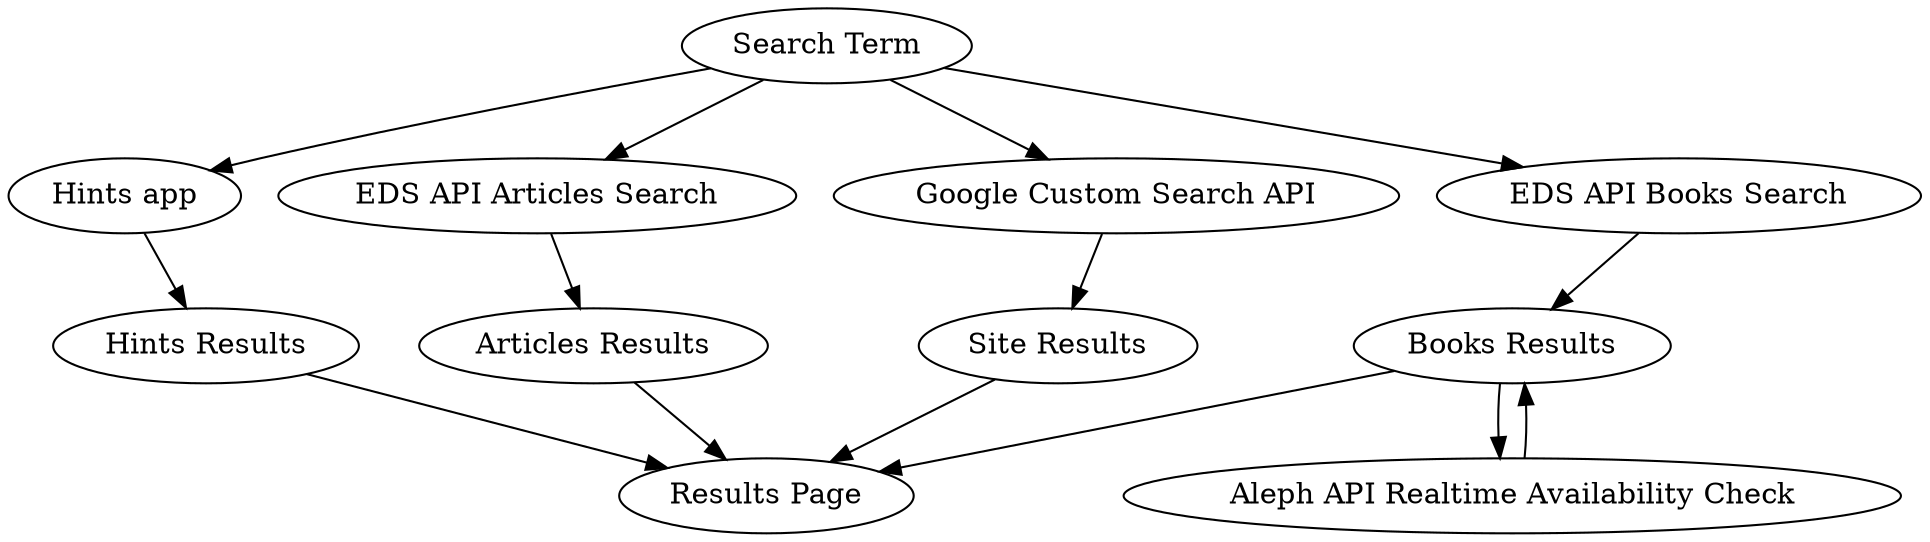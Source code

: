 // dot docs/charts/bento_overview.dot -Tpng > docs/charts/bento_overview.png
// requires installation of GraphViz (brew install graphviz, or
// http://www.graphviz.org/Download..php if that doesn't work)

digraph G {
  "Search Term" -> "Hints app"
  "Hints app" -> "Hints Results"
  "Hints Results" -> "Results Page"

  "Search Term" -> "EDS API Articles Search"
  "EDS API Articles Search" -> "Articles Results"
  "Articles Results" -> "Results Page"

  "Search Term" -> "EDS API Books Search"
  "EDS API Books Search" -> "Books Results"
  "Books Results" -> "Aleph API Realtime Availability Check"
  "Aleph API Realtime Availability Check" -> "Books Results"
  "Books Results" -> "Results Page"

  "Search Term" -> "Google Custom Search API"
  "Google Custom Search API" -> "Site Results"
  "Site Results" -> "Results Page"
}
